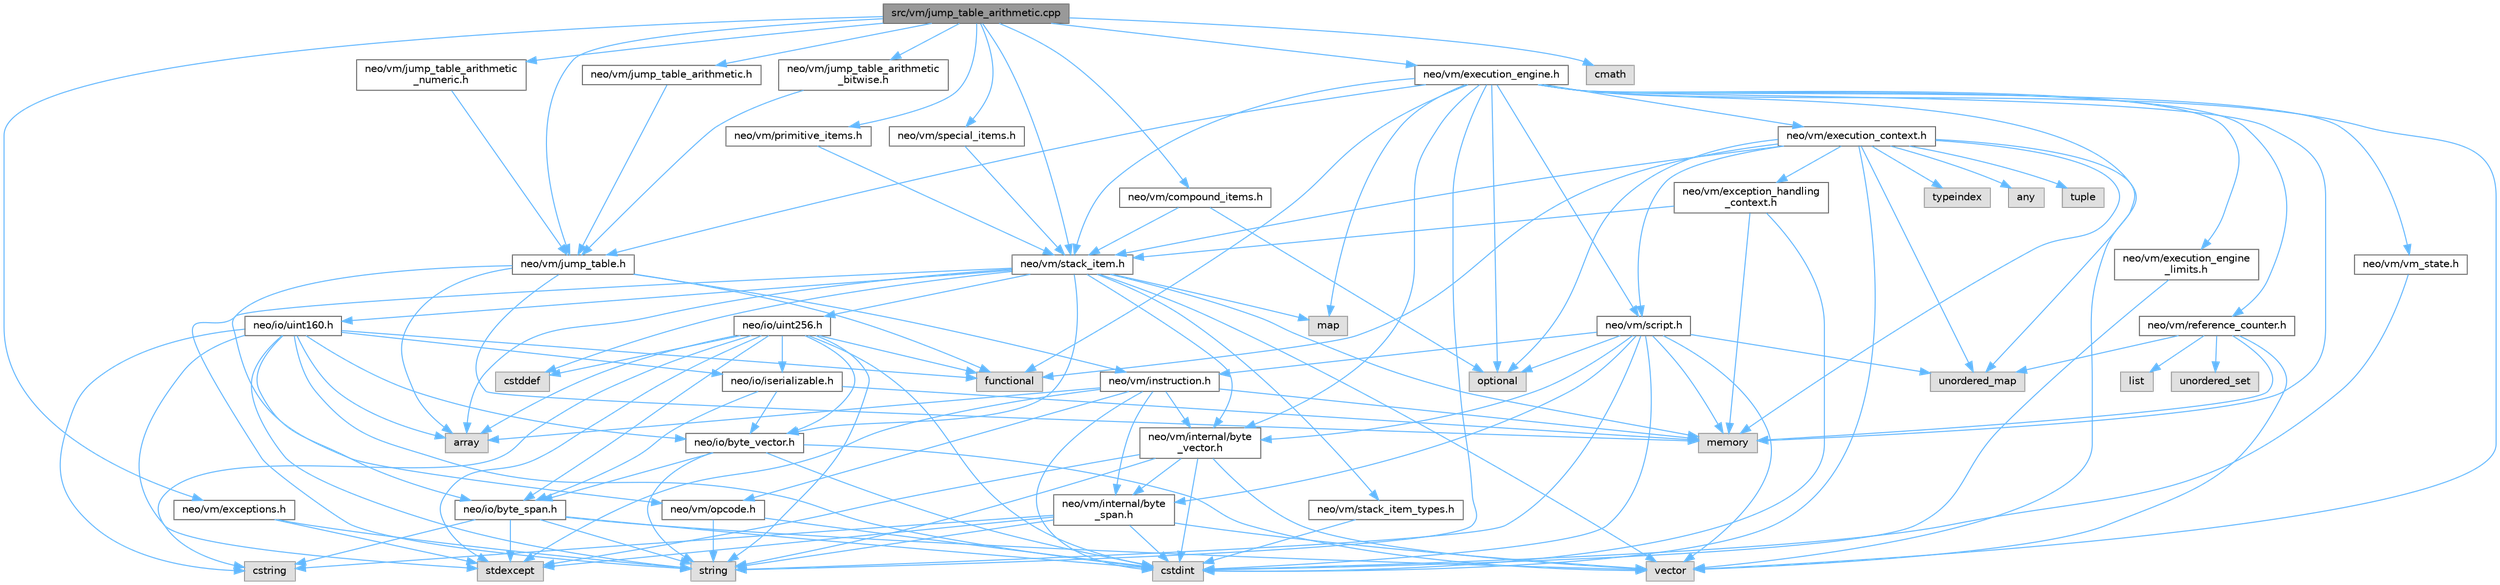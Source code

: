 digraph "src/vm/jump_table_arithmetic.cpp"
{
 // LATEX_PDF_SIZE
  bgcolor="transparent";
  edge [fontname=Helvetica,fontsize=10,labelfontname=Helvetica,labelfontsize=10];
  node [fontname=Helvetica,fontsize=10,shape=box,height=0.2,width=0.4];
  Node1 [id="Node000001",label="src/vm/jump_table_arithmetic.cpp",height=0.2,width=0.4,color="gray40", fillcolor="grey60", style="filled", fontcolor="black",tooltip=" "];
  Node1 -> Node2 [id="edge134_Node000001_Node000002",color="steelblue1",style="solid",tooltip=" "];
  Node2 [id="Node000002",label="neo/vm/compound_items.h",height=0.2,width=0.4,color="grey40", fillcolor="white", style="filled",URL="$compound__items_8h.html",tooltip=" "];
  Node2 -> Node3 [id="edge135_Node000002_Node000003",color="steelblue1",style="solid",tooltip=" "];
  Node3 [id="Node000003",label="neo/vm/stack_item.h",height=0.2,width=0.4,color="grey40", fillcolor="white", style="filled",URL="$stack__item_8h.html",tooltip=" "];
  Node3 -> Node4 [id="edge136_Node000003_Node000004",color="steelblue1",style="solid",tooltip=" "];
  Node4 [id="Node000004",label="neo/io/byte_vector.h",height=0.2,width=0.4,color="grey40", fillcolor="white", style="filled",URL="$io_2byte__vector_8h.html",tooltip=" "];
  Node4 -> Node5 [id="edge137_Node000004_Node000005",color="steelblue1",style="solid",tooltip=" "];
  Node5 [id="Node000005",label="neo/io/byte_span.h",height=0.2,width=0.4,color="grey40", fillcolor="white", style="filled",URL="$io_2byte__span_8h.html",tooltip=" "];
  Node5 -> Node6 [id="edge138_Node000005_Node000006",color="steelblue1",style="solid",tooltip=" "];
  Node6 [id="Node000006",label="cstdint",height=0.2,width=0.4,color="grey60", fillcolor="#E0E0E0", style="filled",tooltip=" "];
  Node5 -> Node7 [id="edge139_Node000005_Node000007",color="steelblue1",style="solid",tooltip=" "];
  Node7 [id="Node000007",label="cstring",height=0.2,width=0.4,color="grey60", fillcolor="#E0E0E0", style="filled",tooltip=" "];
  Node5 -> Node8 [id="edge140_Node000005_Node000008",color="steelblue1",style="solid",tooltip=" "];
  Node8 [id="Node000008",label="stdexcept",height=0.2,width=0.4,color="grey60", fillcolor="#E0E0E0", style="filled",tooltip=" "];
  Node5 -> Node9 [id="edge141_Node000005_Node000009",color="steelblue1",style="solid",tooltip=" "];
  Node9 [id="Node000009",label="string",height=0.2,width=0.4,color="grey60", fillcolor="#E0E0E0", style="filled",tooltip=" "];
  Node5 -> Node10 [id="edge142_Node000005_Node000010",color="steelblue1",style="solid",tooltip=" "];
  Node10 [id="Node000010",label="vector",height=0.2,width=0.4,color="grey60", fillcolor="#E0E0E0", style="filled",tooltip=" "];
  Node4 -> Node6 [id="edge143_Node000004_Node000006",color="steelblue1",style="solid",tooltip=" "];
  Node4 -> Node9 [id="edge144_Node000004_Node000009",color="steelblue1",style="solid",tooltip=" "];
  Node4 -> Node10 [id="edge145_Node000004_Node000010",color="steelblue1",style="solid",tooltip=" "];
  Node3 -> Node11 [id="edge146_Node000003_Node000011",color="steelblue1",style="solid",tooltip=" "];
  Node11 [id="Node000011",label="neo/io/uint160.h",height=0.2,width=0.4,color="grey40", fillcolor="white", style="filled",URL="$uint160_8h.html",tooltip=" "];
  Node11 -> Node5 [id="edge147_Node000011_Node000005",color="steelblue1",style="solid",tooltip=" "];
  Node11 -> Node4 [id="edge148_Node000011_Node000004",color="steelblue1",style="solid",tooltip=" "];
  Node11 -> Node12 [id="edge149_Node000011_Node000012",color="steelblue1",style="solid",tooltip=" "];
  Node12 [id="Node000012",label="neo/io/iserializable.h",height=0.2,width=0.4,color="grey40", fillcolor="white", style="filled",URL="$iserializable_8h.html",tooltip=" "];
  Node12 -> Node5 [id="edge150_Node000012_Node000005",color="steelblue1",style="solid",tooltip=" "];
  Node12 -> Node4 [id="edge151_Node000012_Node000004",color="steelblue1",style="solid",tooltip=" "];
  Node12 -> Node13 [id="edge152_Node000012_Node000013",color="steelblue1",style="solid",tooltip=" "];
  Node13 [id="Node000013",label="memory",height=0.2,width=0.4,color="grey60", fillcolor="#E0E0E0", style="filled",tooltip=" "];
  Node11 -> Node14 [id="edge153_Node000011_Node000014",color="steelblue1",style="solid",tooltip=" "];
  Node14 [id="Node000014",label="array",height=0.2,width=0.4,color="grey60", fillcolor="#E0E0E0", style="filled",tooltip=" "];
  Node11 -> Node6 [id="edge154_Node000011_Node000006",color="steelblue1",style="solid",tooltip=" "];
  Node11 -> Node7 [id="edge155_Node000011_Node000007",color="steelblue1",style="solid",tooltip=" "];
  Node11 -> Node15 [id="edge156_Node000011_Node000015",color="steelblue1",style="solid",tooltip=" "];
  Node15 [id="Node000015",label="functional",height=0.2,width=0.4,color="grey60", fillcolor="#E0E0E0", style="filled",tooltip=" "];
  Node11 -> Node8 [id="edge157_Node000011_Node000008",color="steelblue1",style="solid",tooltip=" "];
  Node11 -> Node9 [id="edge158_Node000011_Node000009",color="steelblue1",style="solid",tooltip=" "];
  Node3 -> Node16 [id="edge159_Node000003_Node000016",color="steelblue1",style="solid",tooltip=" "];
  Node16 [id="Node000016",label="neo/io/uint256.h",height=0.2,width=0.4,color="grey40", fillcolor="white", style="filled",URL="$uint256_8h.html",tooltip=" "];
  Node16 -> Node5 [id="edge160_Node000016_Node000005",color="steelblue1",style="solid",tooltip=" "];
  Node16 -> Node4 [id="edge161_Node000016_Node000004",color="steelblue1",style="solid",tooltip=" "];
  Node16 -> Node12 [id="edge162_Node000016_Node000012",color="steelblue1",style="solid",tooltip=" "];
  Node16 -> Node14 [id="edge163_Node000016_Node000014",color="steelblue1",style="solid",tooltip=" "];
  Node16 -> Node17 [id="edge164_Node000016_Node000017",color="steelblue1",style="solid",tooltip=" "];
  Node17 [id="Node000017",label="cstddef",height=0.2,width=0.4,color="grey60", fillcolor="#E0E0E0", style="filled",tooltip=" "];
  Node16 -> Node6 [id="edge165_Node000016_Node000006",color="steelblue1",style="solid",tooltip=" "];
  Node16 -> Node7 [id="edge166_Node000016_Node000007",color="steelblue1",style="solid",tooltip=" "];
  Node16 -> Node15 [id="edge167_Node000016_Node000015",color="steelblue1",style="solid",tooltip=" "];
  Node16 -> Node8 [id="edge168_Node000016_Node000008",color="steelblue1",style="solid",tooltip=" "];
  Node16 -> Node9 [id="edge169_Node000016_Node000009",color="steelblue1",style="solid",tooltip=" "];
  Node3 -> Node18 [id="edge170_Node000003_Node000018",color="steelblue1",style="solid",tooltip=" "];
  Node18 [id="Node000018",label="neo/vm/internal/byte\l_vector.h",height=0.2,width=0.4,color="grey40", fillcolor="white", style="filled",URL="$vm_2internal_2byte__vector_8h.html",tooltip=" "];
  Node18 -> Node19 [id="edge171_Node000018_Node000019",color="steelblue1",style="solid",tooltip=" "];
  Node19 [id="Node000019",label="neo/vm/internal/byte\l_span.h",height=0.2,width=0.4,color="grey40", fillcolor="white", style="filled",URL="$vm_2internal_2byte__span_8h.html",tooltip=" "];
  Node19 -> Node6 [id="edge172_Node000019_Node000006",color="steelblue1",style="solid",tooltip=" "];
  Node19 -> Node7 [id="edge173_Node000019_Node000007",color="steelblue1",style="solid",tooltip=" "];
  Node19 -> Node8 [id="edge174_Node000019_Node000008",color="steelblue1",style="solid",tooltip=" "];
  Node19 -> Node9 [id="edge175_Node000019_Node000009",color="steelblue1",style="solid",tooltip=" "];
  Node19 -> Node10 [id="edge176_Node000019_Node000010",color="steelblue1",style="solid",tooltip=" "];
  Node18 -> Node6 [id="edge177_Node000018_Node000006",color="steelblue1",style="solid",tooltip=" "];
  Node18 -> Node8 [id="edge178_Node000018_Node000008",color="steelblue1",style="solid",tooltip=" "];
  Node18 -> Node9 [id="edge179_Node000018_Node000009",color="steelblue1",style="solid",tooltip=" "];
  Node18 -> Node10 [id="edge180_Node000018_Node000010",color="steelblue1",style="solid",tooltip=" "];
  Node3 -> Node20 [id="edge181_Node000003_Node000020",color="steelblue1",style="solid",tooltip=" "];
  Node20 [id="Node000020",label="neo/vm/stack_item_types.h",height=0.2,width=0.4,color="grey40", fillcolor="white", style="filled",URL="$stack__item__types_8h.html",tooltip=" "];
  Node20 -> Node6 [id="edge182_Node000020_Node000006",color="steelblue1",style="solid",tooltip=" "];
  Node3 -> Node14 [id="edge183_Node000003_Node000014",color="steelblue1",style="solid",tooltip=" "];
  Node3 -> Node17 [id="edge184_Node000003_Node000017",color="steelblue1",style="solid",tooltip=" "];
  Node3 -> Node21 [id="edge185_Node000003_Node000021",color="steelblue1",style="solid",tooltip=" "];
  Node21 [id="Node000021",label="map",height=0.2,width=0.4,color="grey60", fillcolor="#E0E0E0", style="filled",tooltip=" "];
  Node3 -> Node13 [id="edge186_Node000003_Node000013",color="steelblue1",style="solid",tooltip=" "];
  Node3 -> Node9 [id="edge187_Node000003_Node000009",color="steelblue1",style="solid",tooltip=" "];
  Node3 -> Node10 [id="edge188_Node000003_Node000010",color="steelblue1",style="solid",tooltip=" "];
  Node2 -> Node22 [id="edge189_Node000002_Node000022",color="steelblue1",style="solid",tooltip=" "];
  Node22 [id="Node000022",label="optional",height=0.2,width=0.4,color="grey60", fillcolor="#E0E0E0", style="filled",tooltip=" "];
  Node1 -> Node23 [id="edge190_Node000001_Node000023",color="steelblue1",style="solid",tooltip=" "];
  Node23 [id="Node000023",label="neo/vm/exceptions.h",height=0.2,width=0.4,color="grey40", fillcolor="white", style="filled",URL="$vm_2exceptions_8h.html",tooltip=" "];
  Node23 -> Node8 [id="edge191_Node000023_Node000008",color="steelblue1",style="solid",tooltip=" "];
  Node23 -> Node9 [id="edge192_Node000023_Node000009",color="steelblue1",style="solid",tooltip=" "];
  Node1 -> Node24 [id="edge193_Node000001_Node000024",color="steelblue1",style="solid",tooltip=" "];
  Node24 [id="Node000024",label="neo/vm/execution_engine.h",height=0.2,width=0.4,color="grey40", fillcolor="white", style="filled",URL="$execution__engine_8h.html",tooltip=" "];
  Node24 -> Node25 [id="edge194_Node000024_Node000025",color="steelblue1",style="solid",tooltip=" "];
  Node25 [id="Node000025",label="neo/vm/execution_context.h",height=0.2,width=0.4,color="grey40", fillcolor="white", style="filled",URL="$execution__context_8h.html",tooltip=" "];
  Node25 -> Node26 [id="edge195_Node000025_Node000026",color="steelblue1",style="solid",tooltip=" "];
  Node26 [id="Node000026",label="neo/vm/exception_handling\l_context.h",height=0.2,width=0.4,color="grey40", fillcolor="white", style="filled",URL="$exception__handling__context_8h.html",tooltip=" "];
  Node26 -> Node3 [id="edge196_Node000026_Node000003",color="steelblue1",style="solid",tooltip=" "];
  Node26 -> Node6 [id="edge197_Node000026_Node000006",color="steelblue1",style="solid",tooltip=" "];
  Node26 -> Node13 [id="edge198_Node000026_Node000013",color="steelblue1",style="solid",tooltip=" "];
  Node25 -> Node27 [id="edge199_Node000025_Node000027",color="steelblue1",style="solid",tooltip=" "];
  Node27 [id="Node000027",label="neo/vm/script.h",height=0.2,width=0.4,color="grey40", fillcolor="white", style="filled",URL="$script_8h.html",tooltip=" "];
  Node27 -> Node28 [id="edge200_Node000027_Node000028",color="steelblue1",style="solid",tooltip=" "];
  Node28 [id="Node000028",label="neo/vm/instruction.h",height=0.2,width=0.4,color="grey40", fillcolor="white", style="filled",URL="$instruction_8h.html",tooltip=" "];
  Node28 -> Node19 [id="edge201_Node000028_Node000019",color="steelblue1",style="solid",tooltip=" "];
  Node28 -> Node18 [id="edge202_Node000028_Node000018",color="steelblue1",style="solid",tooltip=" "];
  Node28 -> Node29 [id="edge203_Node000028_Node000029",color="steelblue1",style="solid",tooltip=" "];
  Node29 [id="Node000029",label="neo/vm/opcode.h",height=0.2,width=0.4,color="grey40", fillcolor="white", style="filled",URL="$opcode_8h.html",tooltip=" "];
  Node29 -> Node6 [id="edge204_Node000029_Node000006",color="steelblue1",style="solid",tooltip=" "];
  Node29 -> Node9 [id="edge205_Node000029_Node000009",color="steelblue1",style="solid",tooltip=" "];
  Node28 -> Node14 [id="edge206_Node000028_Node000014",color="steelblue1",style="solid",tooltip=" "];
  Node28 -> Node6 [id="edge207_Node000028_Node000006",color="steelblue1",style="solid",tooltip=" "];
  Node28 -> Node13 [id="edge208_Node000028_Node000013",color="steelblue1",style="solid",tooltip=" "];
  Node28 -> Node8 [id="edge209_Node000028_Node000008",color="steelblue1",style="solid",tooltip=" "];
  Node27 -> Node19 [id="edge210_Node000027_Node000019",color="steelblue1",style="solid",tooltip=" "];
  Node27 -> Node18 [id="edge211_Node000027_Node000018",color="steelblue1",style="solid",tooltip=" "];
  Node27 -> Node6 [id="edge212_Node000027_Node000006",color="steelblue1",style="solid",tooltip=" "];
  Node27 -> Node13 [id="edge213_Node000027_Node000013",color="steelblue1",style="solid",tooltip=" "];
  Node27 -> Node22 [id="edge214_Node000027_Node000022",color="steelblue1",style="solid",tooltip=" "];
  Node27 -> Node9 [id="edge215_Node000027_Node000009",color="steelblue1",style="solid",tooltip=" "];
  Node27 -> Node30 [id="edge216_Node000027_Node000030",color="steelblue1",style="solid",tooltip=" "];
  Node30 [id="Node000030",label="unordered_map",height=0.2,width=0.4,color="grey60", fillcolor="#E0E0E0", style="filled",tooltip=" "];
  Node27 -> Node10 [id="edge217_Node000027_Node000010",color="steelblue1",style="solid",tooltip=" "];
  Node25 -> Node3 [id="edge218_Node000025_Node000003",color="steelblue1",style="solid",tooltip=" "];
  Node25 -> Node31 [id="edge219_Node000025_Node000031",color="steelblue1",style="solid",tooltip=" "];
  Node31 [id="Node000031",label="any",height=0.2,width=0.4,color="grey60", fillcolor="#E0E0E0", style="filled",tooltip=" "];
  Node25 -> Node6 [id="edge220_Node000025_Node000006",color="steelblue1",style="solid",tooltip=" "];
  Node25 -> Node15 [id="edge221_Node000025_Node000015",color="steelblue1",style="solid",tooltip=" "];
  Node25 -> Node13 [id="edge222_Node000025_Node000013",color="steelblue1",style="solid",tooltip=" "];
  Node25 -> Node22 [id="edge223_Node000025_Node000022",color="steelblue1",style="solid",tooltip=" "];
  Node25 -> Node32 [id="edge224_Node000025_Node000032",color="steelblue1",style="solid",tooltip=" "];
  Node32 [id="Node000032",label="tuple",height=0.2,width=0.4,color="grey60", fillcolor="#E0E0E0", style="filled",tooltip=" "];
  Node25 -> Node33 [id="edge225_Node000025_Node000033",color="steelblue1",style="solid",tooltip=" "];
  Node33 [id="Node000033",label="typeindex",height=0.2,width=0.4,color="grey60", fillcolor="#E0E0E0", style="filled",tooltip=" "];
  Node25 -> Node30 [id="edge226_Node000025_Node000030",color="steelblue1",style="solid",tooltip=" "];
  Node25 -> Node10 [id="edge227_Node000025_Node000010",color="steelblue1",style="solid",tooltip=" "];
  Node24 -> Node34 [id="edge228_Node000024_Node000034",color="steelblue1",style="solid",tooltip=" "];
  Node34 [id="Node000034",label="neo/vm/execution_engine\l_limits.h",height=0.2,width=0.4,color="grey40", fillcolor="white", style="filled",URL="$execution__engine__limits_8h.html",tooltip=" "];
  Node34 -> Node6 [id="edge229_Node000034_Node000006",color="steelblue1",style="solid",tooltip=" "];
  Node24 -> Node18 [id="edge230_Node000024_Node000018",color="steelblue1",style="solid",tooltip=" "];
  Node24 -> Node35 [id="edge231_Node000024_Node000035",color="steelblue1",style="solid",tooltip=" "];
  Node35 [id="Node000035",label="neo/vm/jump_table.h",height=0.2,width=0.4,color="grey40", fillcolor="white", style="filled",URL="$jump__table_8h.html",tooltip=" "];
  Node35 -> Node28 [id="edge232_Node000035_Node000028",color="steelblue1",style="solid",tooltip=" "];
  Node35 -> Node29 [id="edge233_Node000035_Node000029",color="steelblue1",style="solid",tooltip=" "];
  Node35 -> Node14 [id="edge234_Node000035_Node000014",color="steelblue1",style="solid",tooltip=" "];
  Node35 -> Node15 [id="edge235_Node000035_Node000015",color="steelblue1",style="solid",tooltip=" "];
  Node35 -> Node13 [id="edge236_Node000035_Node000013",color="steelblue1",style="solid",tooltip=" "];
  Node24 -> Node36 [id="edge237_Node000024_Node000036",color="steelblue1",style="solid",tooltip=" "];
  Node36 [id="Node000036",label="neo/vm/reference_counter.h",height=0.2,width=0.4,color="grey40", fillcolor="white", style="filled",URL="$reference__counter_8h.html",tooltip=" "];
  Node36 -> Node37 [id="edge238_Node000036_Node000037",color="steelblue1",style="solid",tooltip=" "];
  Node37 [id="Node000037",label="list",height=0.2,width=0.4,color="grey60", fillcolor="#E0E0E0", style="filled",tooltip=" "];
  Node36 -> Node13 [id="edge239_Node000036_Node000013",color="steelblue1",style="solid",tooltip=" "];
  Node36 -> Node30 [id="edge240_Node000036_Node000030",color="steelblue1",style="solid",tooltip=" "];
  Node36 -> Node38 [id="edge241_Node000036_Node000038",color="steelblue1",style="solid",tooltip=" "];
  Node38 [id="Node000038",label="unordered_set",height=0.2,width=0.4,color="grey60", fillcolor="#E0E0E0", style="filled",tooltip=" "];
  Node36 -> Node10 [id="edge242_Node000036_Node000010",color="steelblue1",style="solid",tooltip=" "];
  Node24 -> Node27 [id="edge243_Node000024_Node000027",color="steelblue1",style="solid",tooltip=" "];
  Node24 -> Node3 [id="edge244_Node000024_Node000003",color="steelblue1",style="solid",tooltip=" "];
  Node24 -> Node39 [id="edge245_Node000024_Node000039",color="steelblue1",style="solid",tooltip=" "];
  Node39 [id="Node000039",label="neo/vm/vm_state.h",height=0.2,width=0.4,color="grey40", fillcolor="white", style="filled",URL="$vm__state_8h.html",tooltip=" "];
  Node39 -> Node6 [id="edge246_Node000039_Node000006",color="steelblue1",style="solid",tooltip=" "];
  Node24 -> Node15 [id="edge247_Node000024_Node000015",color="steelblue1",style="solid",tooltip=" "];
  Node24 -> Node21 [id="edge248_Node000024_Node000021",color="steelblue1",style="solid",tooltip=" "];
  Node24 -> Node13 [id="edge249_Node000024_Node000013",color="steelblue1",style="solid",tooltip=" "];
  Node24 -> Node22 [id="edge250_Node000024_Node000022",color="steelblue1",style="solid",tooltip=" "];
  Node24 -> Node9 [id="edge251_Node000024_Node000009",color="steelblue1",style="solid",tooltip=" "];
  Node24 -> Node30 [id="edge252_Node000024_Node000030",color="steelblue1",style="solid",tooltip=" "];
  Node24 -> Node10 [id="edge253_Node000024_Node000010",color="steelblue1",style="solid",tooltip=" "];
  Node1 -> Node35 [id="edge254_Node000001_Node000035",color="steelblue1",style="solid",tooltip=" "];
  Node1 -> Node40 [id="edge255_Node000001_Node000040",color="steelblue1",style="solid",tooltip=" "];
  Node40 [id="Node000040",label="neo/vm/jump_table_arithmetic.h",height=0.2,width=0.4,color="grey40", fillcolor="white", style="filled",URL="$jump__table__arithmetic_8h.html",tooltip=" "];
  Node40 -> Node35 [id="edge256_Node000040_Node000035",color="steelblue1",style="solid",tooltip=" "];
  Node1 -> Node41 [id="edge257_Node000001_Node000041",color="steelblue1",style="solid",tooltip=" "];
  Node41 [id="Node000041",label="neo/vm/jump_table_arithmetic\l_bitwise.h",height=0.2,width=0.4,color="grey40", fillcolor="white", style="filled",URL="$jump__table__arithmetic__bitwise_8h.html",tooltip=" "];
  Node41 -> Node35 [id="edge258_Node000041_Node000035",color="steelblue1",style="solid",tooltip=" "];
  Node1 -> Node42 [id="edge259_Node000001_Node000042",color="steelblue1",style="solid",tooltip=" "];
  Node42 [id="Node000042",label="neo/vm/jump_table_arithmetic\l_numeric.h",height=0.2,width=0.4,color="grey40", fillcolor="white", style="filled",URL="$jump__table__arithmetic__numeric_8h.html",tooltip=" "];
  Node42 -> Node35 [id="edge260_Node000042_Node000035",color="steelblue1",style="solid",tooltip=" "];
  Node1 -> Node43 [id="edge261_Node000001_Node000043",color="steelblue1",style="solid",tooltip=" "];
  Node43 [id="Node000043",label="neo/vm/primitive_items.h",height=0.2,width=0.4,color="grey40", fillcolor="white", style="filled",URL="$primitive__items_8h.html",tooltip=" "];
  Node43 -> Node3 [id="edge262_Node000043_Node000003",color="steelblue1",style="solid",tooltip=" "];
  Node1 -> Node44 [id="edge263_Node000001_Node000044",color="steelblue1",style="solid",tooltip=" "];
  Node44 [id="Node000044",label="neo/vm/special_items.h",height=0.2,width=0.4,color="grey40", fillcolor="white", style="filled",URL="$special__items_8h.html",tooltip=" "];
  Node44 -> Node3 [id="edge264_Node000044_Node000003",color="steelblue1",style="solid",tooltip=" "];
  Node1 -> Node3 [id="edge265_Node000001_Node000003",color="steelblue1",style="solid",tooltip=" "];
  Node1 -> Node45 [id="edge266_Node000001_Node000045",color="steelblue1",style="solid",tooltip=" "];
  Node45 [id="Node000045",label="cmath",height=0.2,width=0.4,color="grey60", fillcolor="#E0E0E0", style="filled",tooltip=" "];
}
